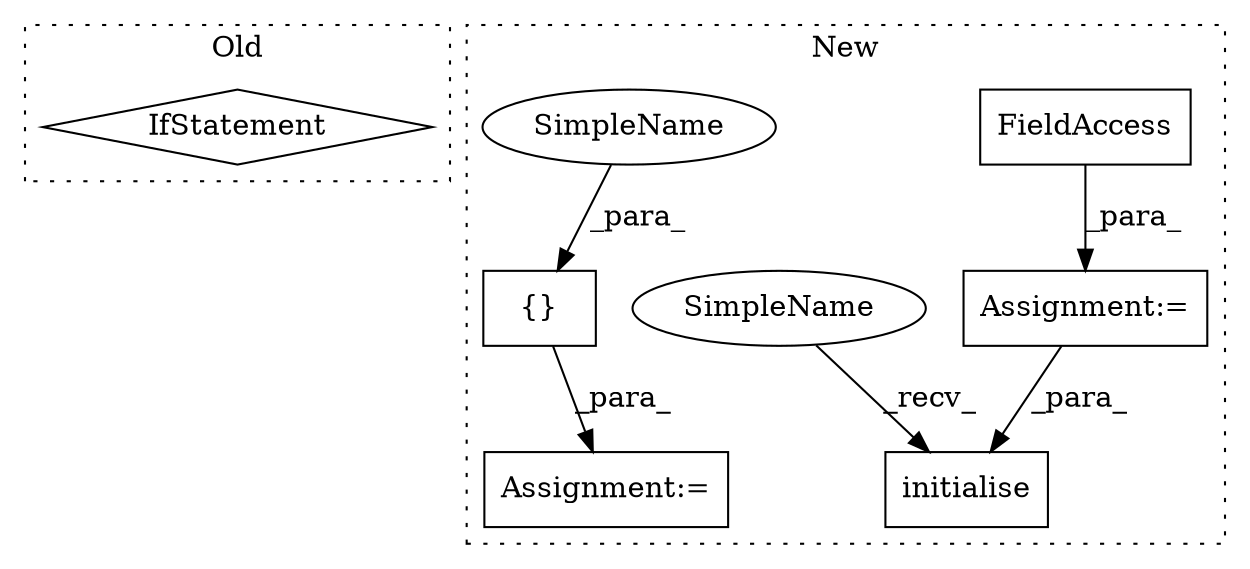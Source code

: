 digraph G {
subgraph cluster0 {
1 [label="IfStatement" a="25" s="2566,2608" l="4,2" shape="diamond"];
label = "Old";
style="dotted";
}
subgraph cluster1 {
2 [label="initialise" a="32" s="3283,3325" l="11,1" shape="box"];
3 [label="Assignment:=" a="7" s="3226" l="1" shape="box"];
4 [label="FieldAccess" a="22" s="3227" l="31" shape="box"];
5 [label="{}" a="4" s="3364,3381" l="1,1" shape="box"];
6 [label="Assignment:=" a="7" s="3346" l="1" shape="box"];
7 [label="SimpleName" a="42" s="3266" l="16" shape="ellipse"];
8 [label="SimpleName" a="42" s="3365" l="16" shape="ellipse"];
label = "New";
style="dotted";
}
3 -> 2 [label="_para_"];
4 -> 3 [label="_para_"];
5 -> 6 [label="_para_"];
7 -> 2 [label="_recv_"];
8 -> 5 [label="_para_"];
}